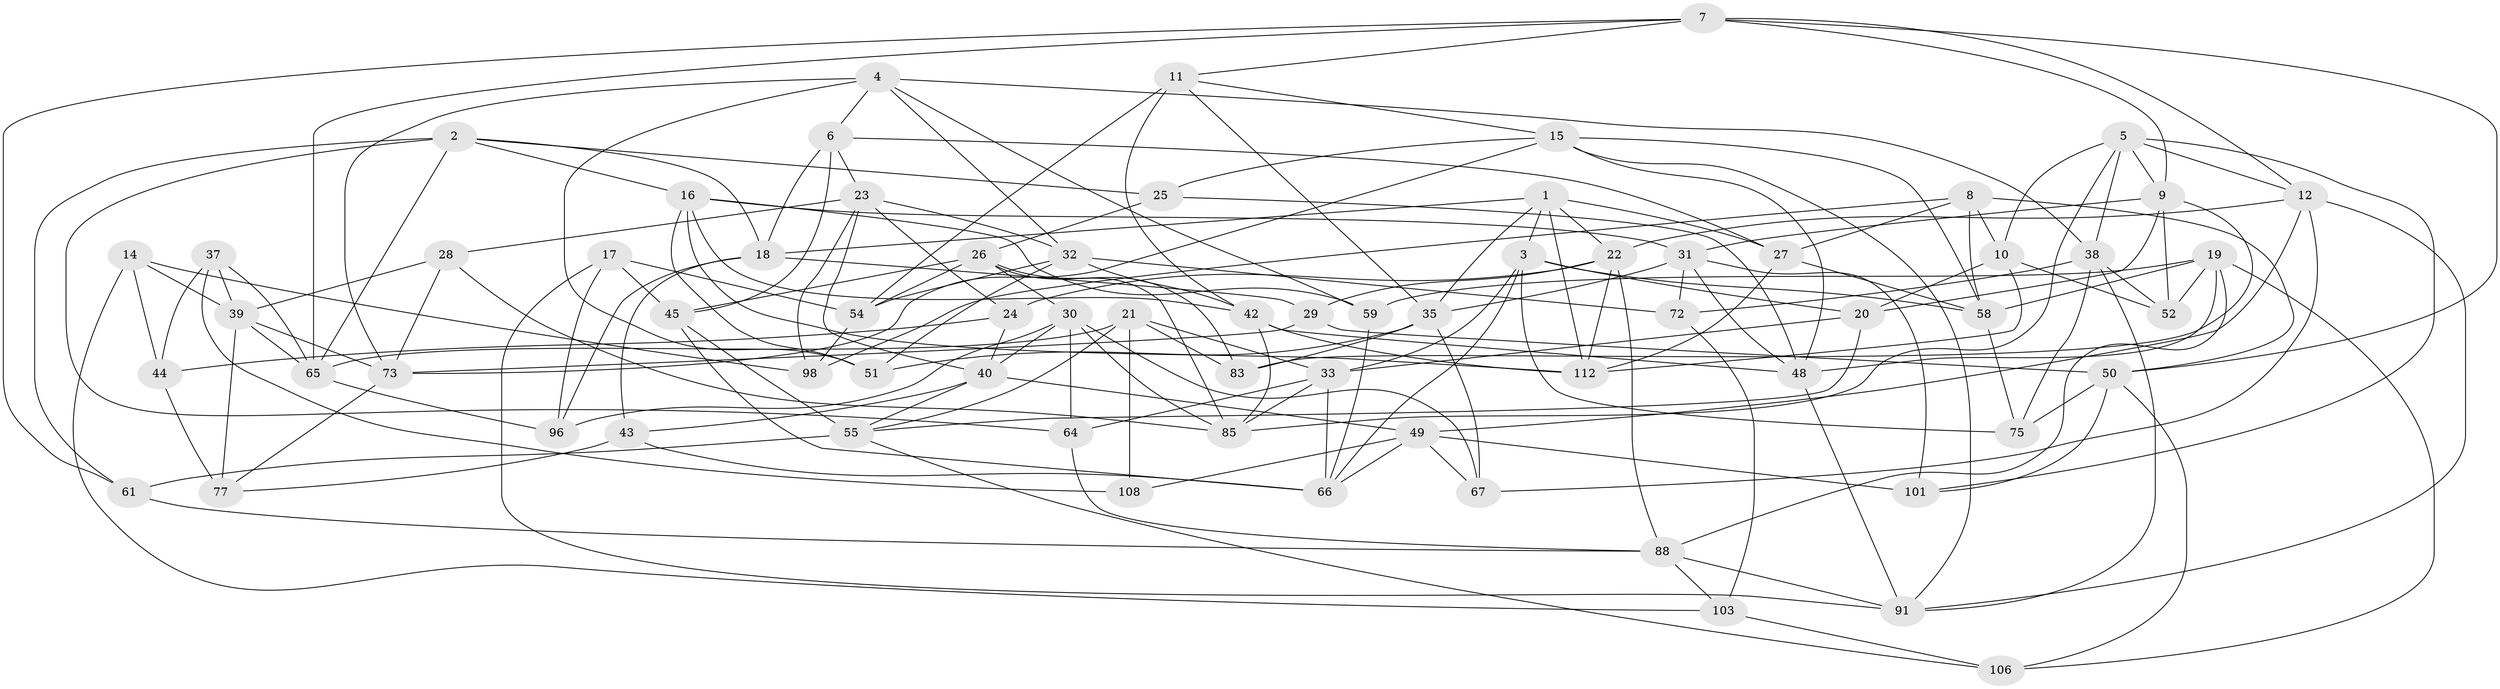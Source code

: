 // Generated by graph-tools (version 1.1) at 2025/24/03/03/25 07:24:22]
// undirected, 70 vertices, 180 edges
graph export_dot {
graph [start="1"]
  node [color=gray90,style=filled];
  1 [super="+34"];
  2 [super="+47"];
  3 [super="+41"];
  4 [super="+78"];
  5 [super="+13"];
  6 [super="+82"];
  7 [super="+87"];
  8 [super="+95"];
  9 [super="+46"];
  10 [super="+36"];
  11 [super="+107"];
  12 [super="+70"];
  14;
  15 [super="+63"];
  16 [super="+69"];
  17;
  18 [super="+111"];
  19 [super="+92"];
  20 [super="+84"];
  21 [super="+89"];
  22 [super="+105"];
  23 [super="+68"];
  24;
  25;
  26 [super="+93"];
  27 [super="+79"];
  28;
  29;
  30 [super="+57"];
  31 [super="+53"];
  32 [super="+115"];
  33 [super="+110"];
  35 [super="+60"];
  37;
  38 [super="+76"];
  39 [super="+81"];
  40 [super="+62"];
  42 [super="+97"];
  43;
  44;
  45 [super="+80"];
  48 [super="+90"];
  49 [super="+56"];
  50 [super="+109"];
  51;
  52;
  54 [super="+86"];
  55 [super="+102"];
  58 [super="+113"];
  59;
  61;
  64;
  65 [super="+71"];
  66 [super="+74"];
  67;
  72;
  73 [super="+99"];
  75;
  77;
  83;
  85 [super="+94"];
  88 [super="+104"];
  91 [super="+100"];
  96;
  98;
  101;
  103;
  106;
  108;
  112 [super="+114"];
  1 -- 35;
  1 -- 22;
  1 -- 112;
  1 -- 18;
  1 -- 27;
  1 -- 3;
  2 -- 18;
  2 -- 16;
  2 -- 65;
  2 -- 64;
  2 -- 25;
  2 -- 61;
  3 -- 75;
  3 -- 66;
  3 -- 33;
  3 -- 58;
  3 -- 20;
  4 -- 73;
  4 -- 32;
  4 -- 51;
  4 -- 59;
  4 -- 38;
  4 -- 6;
  5 -- 9;
  5 -- 10;
  5 -- 101;
  5 -- 38;
  5 -- 85;
  5 -- 12;
  6 -- 23;
  6 -- 45 [weight=2];
  6 -- 27;
  6 -- 18;
  7 -- 11;
  7 -- 65;
  7 -- 50;
  7 -- 61;
  7 -- 9;
  7 -- 12;
  8 -- 27 [weight=2];
  8 -- 58;
  8 -- 10;
  8 -- 50;
  8 -- 98;
  9 -- 52;
  9 -- 20;
  9 -- 83;
  9 -- 31;
  10 -- 52;
  10 -- 112;
  10 -- 20 [weight=2];
  11 -- 54 [weight=2];
  11 -- 35;
  11 -- 42;
  11 -- 15;
  12 -- 49;
  12 -- 91;
  12 -- 67;
  12 -- 22;
  14 -- 98;
  14 -- 103;
  14 -- 44;
  14 -- 39;
  15 -- 91;
  15 -- 48;
  15 -- 25;
  15 -- 58;
  15 -- 73;
  16 -- 42;
  16 -- 31;
  16 -- 51;
  16 -- 59;
  16 -- 112;
  17 -- 96;
  17 -- 54;
  17 -- 91;
  17 -- 45;
  18 -- 43;
  18 -- 96;
  18 -- 29;
  19 -- 59;
  19 -- 106;
  19 -- 52;
  19 -- 58;
  19 -- 48;
  19 -- 88;
  20 -- 33;
  20 -- 55;
  21 -- 108 [weight=2];
  21 -- 55;
  21 -- 83;
  21 -- 65;
  21 -- 33;
  22 -- 24;
  22 -- 29;
  22 -- 112;
  22 -- 88;
  23 -- 24;
  23 -- 40;
  23 -- 32;
  23 -- 98;
  23 -- 28;
  24 -- 44;
  24 -- 40;
  25 -- 26;
  25 -- 48;
  26 -- 83;
  26 -- 85;
  26 -- 54;
  26 -- 30;
  26 -- 45;
  27 -- 58;
  27 -- 112;
  28 -- 85;
  28 -- 73;
  28 -- 39;
  29 -- 50;
  29 -- 73;
  30 -- 67;
  30 -- 40;
  30 -- 85;
  30 -- 64;
  30 -- 96;
  31 -- 72;
  31 -- 101;
  31 -- 35;
  31 -- 48;
  32 -- 72;
  32 -- 51;
  32 -- 54;
  32 -- 42;
  33 -- 64;
  33 -- 66;
  33 -- 85;
  35 -- 83;
  35 -- 51;
  35 -- 67;
  37 -- 44;
  37 -- 65;
  37 -- 108;
  37 -- 39;
  38 -- 75;
  38 -- 52;
  38 -- 72;
  38 -- 91;
  39 -- 73;
  39 -- 77;
  39 -- 65;
  40 -- 43;
  40 -- 49;
  40 -- 55;
  42 -- 85;
  42 -- 112;
  42 -- 48;
  43 -- 77;
  43 -- 66;
  44 -- 77;
  45 -- 66;
  45 -- 55;
  48 -- 91;
  49 -- 66;
  49 -- 67;
  49 -- 108;
  49 -- 101;
  50 -- 101;
  50 -- 75;
  50 -- 106;
  54 -- 98;
  55 -- 61;
  55 -- 106;
  58 -- 75;
  59 -- 66;
  61 -- 88;
  64 -- 88;
  65 -- 96;
  72 -- 103;
  73 -- 77;
  88 -- 103;
  88 -- 91;
  103 -- 106;
}
